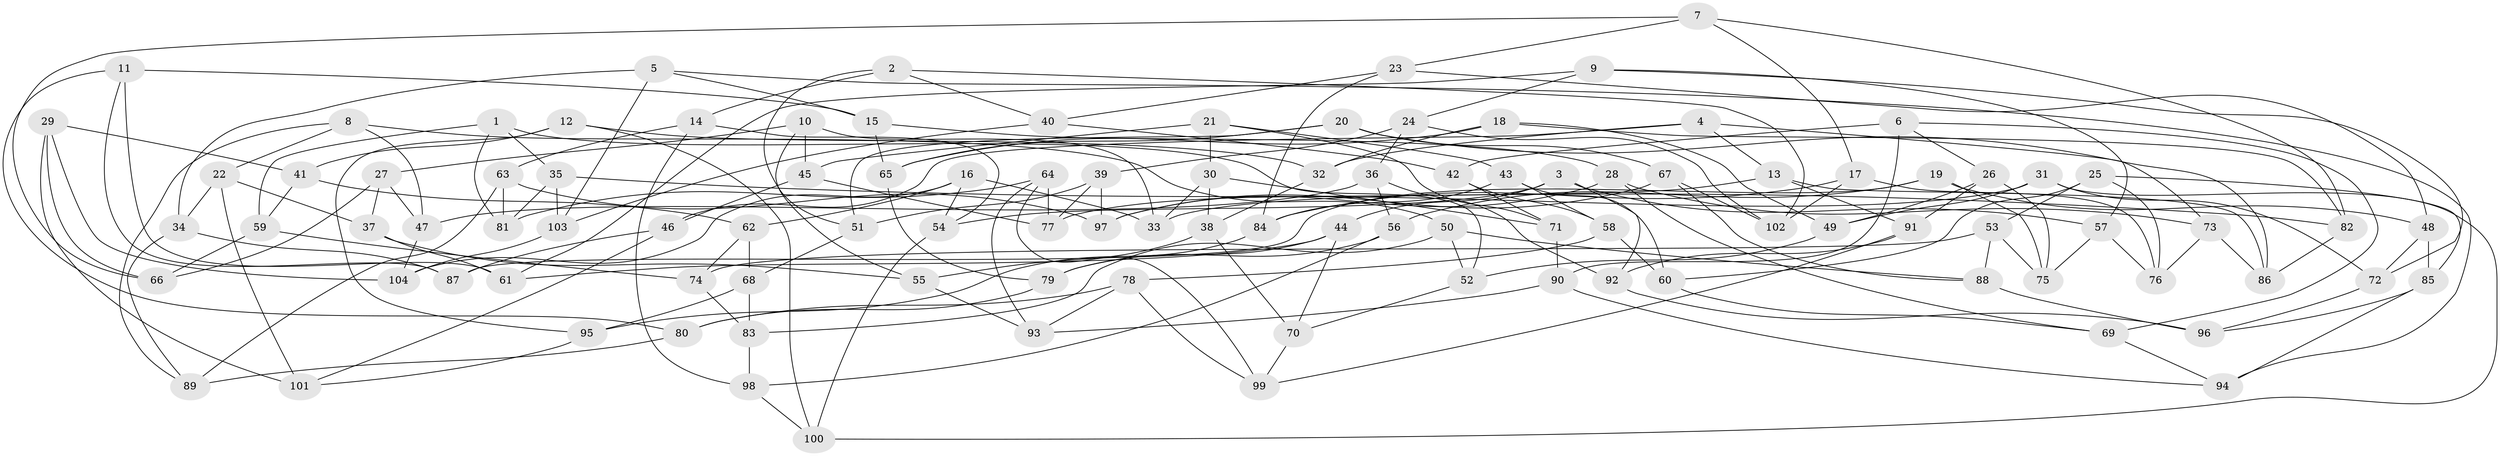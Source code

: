 // Generated by graph-tools (version 1.1) at 2025/26/03/09/25 03:26:57]
// undirected, 104 vertices, 208 edges
graph export_dot {
graph [start="1"]
  node [color=gray90,style=filled];
  1;
  2;
  3;
  4;
  5;
  6;
  7;
  8;
  9;
  10;
  11;
  12;
  13;
  14;
  15;
  16;
  17;
  18;
  19;
  20;
  21;
  22;
  23;
  24;
  25;
  26;
  27;
  28;
  29;
  30;
  31;
  32;
  33;
  34;
  35;
  36;
  37;
  38;
  39;
  40;
  41;
  42;
  43;
  44;
  45;
  46;
  47;
  48;
  49;
  50;
  51;
  52;
  53;
  54;
  55;
  56;
  57;
  58;
  59;
  60;
  61;
  62;
  63;
  64;
  65;
  66;
  67;
  68;
  69;
  70;
  71;
  72;
  73;
  74;
  75;
  76;
  77;
  78;
  79;
  80;
  81;
  82;
  83;
  84;
  85;
  86;
  87;
  88;
  89;
  90;
  91;
  92;
  93;
  94;
  95;
  96;
  97;
  98;
  99;
  100;
  101;
  102;
  103;
  104;
  1 -- 59;
  1 -- 81;
  1 -- 52;
  1 -- 35;
  2 -- 51;
  2 -- 102;
  2 -- 14;
  2 -- 40;
  3 -- 44;
  3 -- 54;
  3 -- 57;
  3 -- 92;
  4 -- 32;
  4 -- 73;
  4 -- 13;
  4 -- 46;
  5 -- 103;
  5 -- 34;
  5 -- 15;
  5 -- 94;
  6 -- 26;
  6 -- 90;
  6 -- 42;
  6 -- 69;
  7 -- 66;
  7 -- 23;
  7 -- 82;
  7 -- 17;
  8 -- 50;
  8 -- 47;
  8 -- 89;
  8 -- 22;
  9 -- 24;
  9 -- 57;
  9 -- 61;
  9 -- 72;
  10 -- 27;
  10 -- 33;
  10 -- 55;
  10 -- 45;
  11 -- 80;
  11 -- 61;
  11 -- 87;
  11 -- 15;
  12 -- 41;
  12 -- 32;
  12 -- 95;
  12 -- 100;
  13 -- 91;
  13 -- 33;
  13 -- 86;
  14 -- 54;
  14 -- 98;
  14 -- 63;
  15 -- 28;
  15 -- 65;
  16 -- 33;
  16 -- 62;
  16 -- 54;
  16 -- 104;
  17 -- 84;
  17 -- 76;
  17 -- 102;
  18 -- 65;
  18 -- 32;
  18 -- 82;
  18 -- 49;
  19 -- 56;
  19 -- 75;
  19 -- 87;
  19 -- 48;
  20 -- 67;
  20 -- 65;
  20 -- 86;
  20 -- 51;
  21 -- 43;
  21 -- 71;
  21 -- 45;
  21 -- 30;
  22 -- 101;
  22 -- 37;
  22 -- 34;
  23 -- 84;
  23 -- 40;
  23 -- 48;
  24 -- 36;
  24 -- 102;
  24 -- 39;
  25 -- 53;
  25 -- 85;
  25 -- 60;
  25 -- 76;
  26 -- 49;
  26 -- 75;
  26 -- 91;
  27 -- 37;
  27 -- 66;
  27 -- 47;
  28 -- 73;
  28 -- 97;
  28 -- 69;
  29 -- 66;
  29 -- 41;
  29 -- 101;
  29 -- 104;
  30 -- 38;
  30 -- 71;
  30 -- 33;
  31 -- 72;
  31 -- 77;
  31 -- 49;
  31 -- 100;
  32 -- 38;
  34 -- 89;
  34 -- 87;
  35 -- 82;
  35 -- 81;
  35 -- 103;
  36 -- 56;
  36 -- 92;
  36 -- 47;
  37 -- 55;
  37 -- 61;
  38 -- 55;
  38 -- 70;
  39 -- 97;
  39 -- 51;
  39 -- 77;
  40 -- 42;
  40 -- 103;
  41 -- 62;
  41 -- 59;
  42 -- 58;
  42 -- 71;
  43 -- 60;
  43 -- 58;
  43 -- 84;
  44 -- 70;
  44 -- 61;
  44 -- 79;
  45 -- 46;
  45 -- 77;
  46 -- 87;
  46 -- 101;
  47 -- 104;
  48 -- 85;
  48 -- 72;
  49 -- 52;
  50 -- 88;
  50 -- 83;
  50 -- 52;
  51 -- 68;
  52 -- 70;
  53 -- 74;
  53 -- 88;
  53 -- 75;
  54 -- 100;
  55 -- 93;
  56 -- 79;
  56 -- 98;
  57 -- 75;
  57 -- 76;
  58 -- 78;
  58 -- 60;
  59 -- 74;
  59 -- 66;
  60 -- 69;
  62 -- 74;
  62 -- 68;
  63 -- 97;
  63 -- 81;
  63 -- 89;
  64 -- 81;
  64 -- 99;
  64 -- 93;
  64 -- 77;
  65 -- 79;
  67 -- 102;
  67 -- 88;
  67 -- 97;
  68 -- 95;
  68 -- 83;
  69 -- 94;
  70 -- 99;
  71 -- 90;
  72 -- 96;
  73 -- 76;
  73 -- 86;
  74 -- 83;
  78 -- 99;
  78 -- 80;
  78 -- 93;
  79 -- 80;
  80 -- 89;
  82 -- 86;
  83 -- 98;
  84 -- 95;
  85 -- 96;
  85 -- 94;
  88 -- 96;
  90 -- 93;
  90 -- 94;
  91 -- 92;
  91 -- 99;
  92 -- 96;
  95 -- 101;
  98 -- 100;
  103 -- 104;
}
